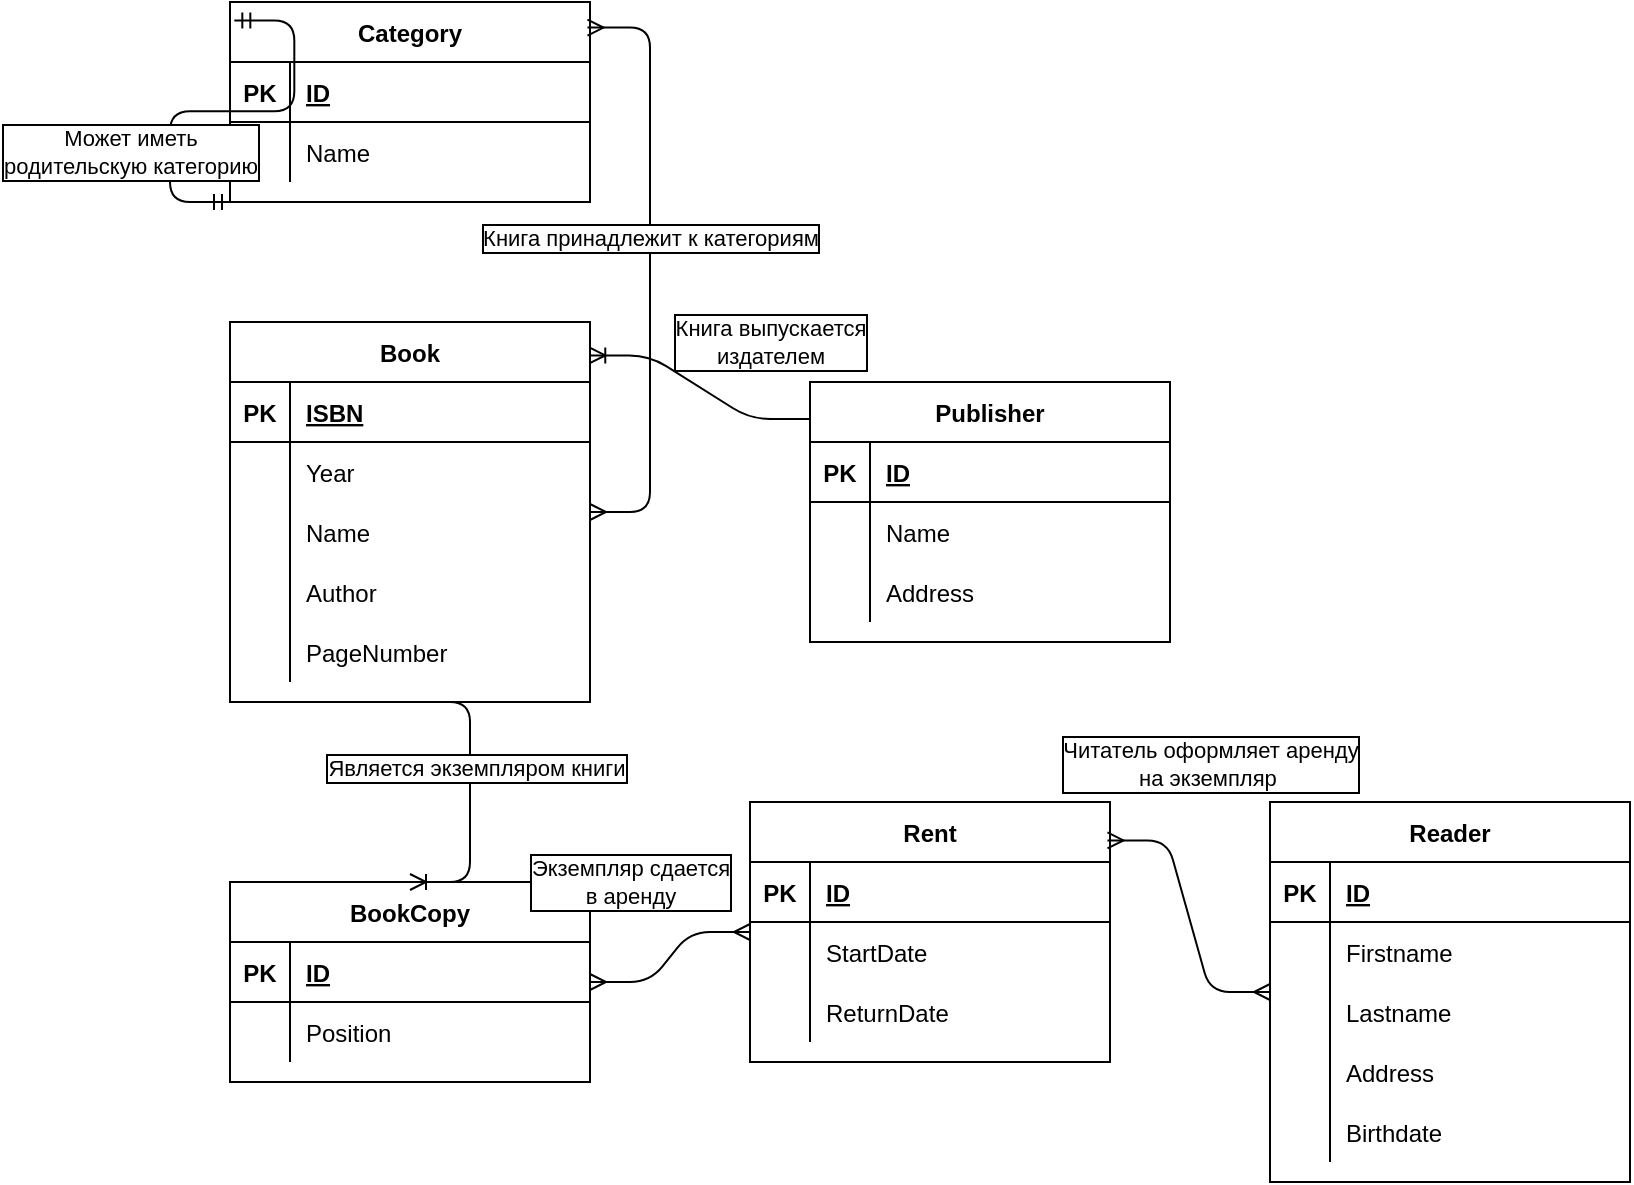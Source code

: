 <mxfile version="15.1.4"><diagram id="fRv5ucRg8gB5teLNOZXX" name="Page-1"><mxGraphModel dx="1825" dy="548" grid="1" gridSize="10" guides="1" tooltips="1" connect="1" arrows="1" fold="1" page="1" pageScale="1" pageWidth="827" pageHeight="1169" math="0" shadow="0"><root><mxCell id="0"/><mxCell id="1" parent="0"/><mxCell id="U3K3pvgV42ttMlWbdHDH-5" value="Book" style="shape=table;startSize=30;container=1;collapsible=1;childLayout=tableLayout;fixedRows=1;rowLines=0;fontStyle=1;align=center;resizeLast=1;" vertex="1" parent="1"><mxGeometry x="80" y="320" width="180" height="190" as="geometry"/></mxCell><mxCell id="U3K3pvgV42ttMlWbdHDH-6" value="" style="shape=partialRectangle;collapsible=0;dropTarget=0;pointerEvents=0;fillColor=none;top=0;left=0;bottom=1;right=0;points=[[0,0.5],[1,0.5]];portConstraint=eastwest;" vertex="1" parent="U3K3pvgV42ttMlWbdHDH-5"><mxGeometry y="30" width="180" height="30" as="geometry"/></mxCell><mxCell id="U3K3pvgV42ttMlWbdHDH-7" value="PK" style="shape=partialRectangle;connectable=0;fillColor=none;top=0;left=0;bottom=0;right=0;fontStyle=1;overflow=hidden;" vertex="1" parent="U3K3pvgV42ttMlWbdHDH-6"><mxGeometry width="30" height="30" as="geometry"/></mxCell><mxCell id="U3K3pvgV42ttMlWbdHDH-8" value="ISBN" style="shape=partialRectangle;connectable=0;fillColor=none;top=0;left=0;bottom=0;right=0;align=left;spacingLeft=6;fontStyle=5;overflow=hidden;" vertex="1" parent="U3K3pvgV42ttMlWbdHDH-6"><mxGeometry x="30" width="150" height="30" as="geometry"/></mxCell><mxCell id="U3K3pvgV42ttMlWbdHDH-9" value="" style="shape=partialRectangle;collapsible=0;dropTarget=0;pointerEvents=0;fillColor=none;top=0;left=0;bottom=0;right=0;points=[[0,0.5],[1,0.5]];portConstraint=eastwest;" vertex="1" parent="U3K3pvgV42ttMlWbdHDH-5"><mxGeometry y="60" width="180" height="30" as="geometry"/></mxCell><mxCell id="U3K3pvgV42ttMlWbdHDH-10" value="" style="shape=partialRectangle;connectable=0;fillColor=none;top=0;left=0;bottom=0;right=0;editable=1;overflow=hidden;" vertex="1" parent="U3K3pvgV42ttMlWbdHDH-9"><mxGeometry width="30" height="30" as="geometry"/></mxCell><mxCell id="U3K3pvgV42ttMlWbdHDH-11" value="Year" style="shape=partialRectangle;connectable=0;fillColor=none;top=0;left=0;bottom=0;right=0;align=left;spacingLeft=6;overflow=hidden;" vertex="1" parent="U3K3pvgV42ttMlWbdHDH-9"><mxGeometry x="30" width="150" height="30" as="geometry"/></mxCell><mxCell id="U3K3pvgV42ttMlWbdHDH-12" value="" style="shape=partialRectangle;collapsible=0;dropTarget=0;pointerEvents=0;fillColor=none;top=0;left=0;bottom=0;right=0;points=[[0,0.5],[1,0.5]];portConstraint=eastwest;" vertex="1" parent="U3K3pvgV42ttMlWbdHDH-5"><mxGeometry y="90" width="180" height="30" as="geometry"/></mxCell><mxCell id="U3K3pvgV42ttMlWbdHDH-13" value="" style="shape=partialRectangle;connectable=0;fillColor=none;top=0;left=0;bottom=0;right=0;editable=1;overflow=hidden;" vertex="1" parent="U3K3pvgV42ttMlWbdHDH-12"><mxGeometry width="30" height="30" as="geometry"/></mxCell><mxCell id="U3K3pvgV42ttMlWbdHDH-14" value="Name" style="shape=partialRectangle;connectable=0;fillColor=none;top=0;left=0;bottom=0;right=0;align=left;spacingLeft=6;overflow=hidden;" vertex="1" parent="U3K3pvgV42ttMlWbdHDH-12"><mxGeometry x="30" width="150" height="30" as="geometry"/></mxCell><mxCell id="U3K3pvgV42ttMlWbdHDH-15" value="" style="shape=partialRectangle;collapsible=0;dropTarget=0;pointerEvents=0;fillColor=none;top=0;left=0;bottom=0;right=0;points=[[0,0.5],[1,0.5]];portConstraint=eastwest;" vertex="1" parent="U3K3pvgV42ttMlWbdHDH-5"><mxGeometry y="120" width="180" height="30" as="geometry"/></mxCell><mxCell id="U3K3pvgV42ttMlWbdHDH-16" value="" style="shape=partialRectangle;connectable=0;fillColor=none;top=0;left=0;bottom=0;right=0;editable=1;overflow=hidden;" vertex="1" parent="U3K3pvgV42ttMlWbdHDH-15"><mxGeometry width="30" height="30" as="geometry"/></mxCell><mxCell id="U3K3pvgV42ttMlWbdHDH-17" value="Author" style="shape=partialRectangle;connectable=0;fillColor=none;top=0;left=0;bottom=0;right=0;align=left;spacingLeft=6;overflow=hidden;" vertex="1" parent="U3K3pvgV42ttMlWbdHDH-15"><mxGeometry x="30" width="150" height="30" as="geometry"/></mxCell><mxCell id="U3K3pvgV42ttMlWbdHDH-19" value="" style="shape=partialRectangle;collapsible=0;dropTarget=0;pointerEvents=0;fillColor=none;top=0;left=0;bottom=0;right=0;points=[[0,0.5],[1,0.5]];portConstraint=eastwest;" vertex="1" parent="U3K3pvgV42ttMlWbdHDH-5"><mxGeometry y="150" width="180" height="30" as="geometry"/></mxCell><mxCell id="U3K3pvgV42ttMlWbdHDH-20" value="" style="shape=partialRectangle;connectable=0;fillColor=none;top=0;left=0;bottom=0;right=0;editable=1;overflow=hidden;" vertex="1" parent="U3K3pvgV42ttMlWbdHDH-19"><mxGeometry width="30" height="30" as="geometry"/></mxCell><mxCell id="U3K3pvgV42ttMlWbdHDH-21" value="PageNumber" style="shape=partialRectangle;connectable=0;fillColor=none;top=0;left=0;bottom=0;right=0;align=left;spacingLeft=6;overflow=hidden;" vertex="1" parent="U3K3pvgV42ttMlWbdHDH-19"><mxGeometry x="30" width="150" height="30" as="geometry"/></mxCell><mxCell id="U3K3pvgV42ttMlWbdHDH-26" value="BookCopy" style="shape=table;startSize=30;container=1;collapsible=1;childLayout=tableLayout;fixedRows=1;rowLines=0;fontStyle=1;align=center;resizeLast=1;" vertex="1" parent="1"><mxGeometry x="80" y="600" width="180" height="100" as="geometry"/></mxCell><mxCell id="U3K3pvgV42ttMlWbdHDH-27" value="" style="shape=partialRectangle;collapsible=0;dropTarget=0;pointerEvents=0;fillColor=none;top=0;left=0;bottom=1;right=0;points=[[0,0.5],[1,0.5]];portConstraint=eastwest;" vertex="1" parent="U3K3pvgV42ttMlWbdHDH-26"><mxGeometry y="30" width="180" height="30" as="geometry"/></mxCell><mxCell id="U3K3pvgV42ttMlWbdHDH-28" value="PK" style="shape=partialRectangle;connectable=0;fillColor=none;top=0;left=0;bottom=0;right=0;fontStyle=1;overflow=hidden;" vertex="1" parent="U3K3pvgV42ttMlWbdHDH-27"><mxGeometry width="30" height="30" as="geometry"/></mxCell><mxCell id="U3K3pvgV42ttMlWbdHDH-29" value="ID" style="shape=partialRectangle;connectable=0;fillColor=none;top=0;left=0;bottom=0;right=0;align=left;spacingLeft=6;fontStyle=5;overflow=hidden;" vertex="1" parent="U3K3pvgV42ttMlWbdHDH-27"><mxGeometry x="30" width="150" height="30" as="geometry"/></mxCell><mxCell id="U3K3pvgV42ttMlWbdHDH-30" value="" style="shape=partialRectangle;collapsible=0;dropTarget=0;pointerEvents=0;fillColor=none;top=0;left=0;bottom=0;right=0;points=[[0,0.5],[1,0.5]];portConstraint=eastwest;" vertex="1" parent="U3K3pvgV42ttMlWbdHDH-26"><mxGeometry y="60" width="180" height="30" as="geometry"/></mxCell><mxCell id="U3K3pvgV42ttMlWbdHDH-31" value="" style="shape=partialRectangle;connectable=0;fillColor=none;top=0;left=0;bottom=0;right=0;editable=1;overflow=hidden;" vertex="1" parent="U3K3pvgV42ttMlWbdHDH-30"><mxGeometry width="30" height="30" as="geometry"/></mxCell><mxCell id="U3K3pvgV42ttMlWbdHDH-32" value="Position" style="shape=partialRectangle;connectable=0;fillColor=none;top=0;left=0;bottom=0;right=0;align=left;spacingLeft=6;overflow=hidden;" vertex="1" parent="U3K3pvgV42ttMlWbdHDH-30"><mxGeometry x="30" width="150" height="30" as="geometry"/></mxCell><mxCell id="U3K3pvgV42ttMlWbdHDH-39" value="Publisher" style="shape=table;startSize=30;container=1;collapsible=1;childLayout=tableLayout;fixedRows=1;rowLines=0;fontStyle=1;align=center;resizeLast=1;" vertex="1" parent="1"><mxGeometry x="370" y="350" width="180" height="130" as="geometry"/></mxCell><mxCell id="U3K3pvgV42ttMlWbdHDH-40" value="" style="shape=partialRectangle;collapsible=0;dropTarget=0;pointerEvents=0;fillColor=none;top=0;left=0;bottom=1;right=0;points=[[0,0.5],[1,0.5]];portConstraint=eastwest;" vertex="1" parent="U3K3pvgV42ttMlWbdHDH-39"><mxGeometry y="30" width="180" height="30" as="geometry"/></mxCell><mxCell id="U3K3pvgV42ttMlWbdHDH-41" value="PK" style="shape=partialRectangle;connectable=0;fillColor=none;top=0;left=0;bottom=0;right=0;fontStyle=1;overflow=hidden;" vertex="1" parent="U3K3pvgV42ttMlWbdHDH-40"><mxGeometry width="30" height="30" as="geometry"/></mxCell><mxCell id="U3K3pvgV42ttMlWbdHDH-42" value="ID" style="shape=partialRectangle;connectable=0;fillColor=none;top=0;left=0;bottom=0;right=0;align=left;spacingLeft=6;fontStyle=5;overflow=hidden;" vertex="1" parent="U3K3pvgV42ttMlWbdHDH-40"><mxGeometry x="30" width="150" height="30" as="geometry"/></mxCell><mxCell id="U3K3pvgV42ttMlWbdHDH-43" value="" style="shape=partialRectangle;collapsible=0;dropTarget=0;pointerEvents=0;fillColor=none;top=0;left=0;bottom=0;right=0;points=[[0,0.5],[1,0.5]];portConstraint=eastwest;" vertex="1" parent="U3K3pvgV42ttMlWbdHDH-39"><mxGeometry y="60" width="180" height="30" as="geometry"/></mxCell><mxCell id="U3K3pvgV42ttMlWbdHDH-44" value="" style="shape=partialRectangle;connectable=0;fillColor=none;top=0;left=0;bottom=0;right=0;editable=1;overflow=hidden;" vertex="1" parent="U3K3pvgV42ttMlWbdHDH-43"><mxGeometry width="30" height="30" as="geometry"/></mxCell><mxCell id="U3K3pvgV42ttMlWbdHDH-45" value="Name" style="shape=partialRectangle;connectable=0;fillColor=none;top=0;left=0;bottom=0;right=0;align=left;spacingLeft=6;overflow=hidden;" vertex="1" parent="U3K3pvgV42ttMlWbdHDH-43"><mxGeometry x="30" width="150" height="30" as="geometry"/></mxCell><mxCell id="U3K3pvgV42ttMlWbdHDH-46" value="" style="shape=partialRectangle;collapsible=0;dropTarget=0;pointerEvents=0;fillColor=none;top=0;left=0;bottom=0;right=0;points=[[0,0.5],[1,0.5]];portConstraint=eastwest;" vertex="1" parent="U3K3pvgV42ttMlWbdHDH-39"><mxGeometry y="90" width="180" height="30" as="geometry"/></mxCell><mxCell id="U3K3pvgV42ttMlWbdHDH-47" value="" style="shape=partialRectangle;connectable=0;fillColor=none;top=0;left=0;bottom=0;right=0;editable=1;overflow=hidden;" vertex="1" parent="U3K3pvgV42ttMlWbdHDH-46"><mxGeometry width="30" height="30" as="geometry"/></mxCell><mxCell id="U3K3pvgV42ttMlWbdHDH-48" value="Address" style="shape=partialRectangle;connectable=0;fillColor=none;top=0;left=0;bottom=0;right=0;align=left;spacingLeft=6;overflow=hidden;" vertex="1" parent="U3K3pvgV42ttMlWbdHDH-46"><mxGeometry x="30" width="150" height="30" as="geometry"/></mxCell><mxCell id="U3K3pvgV42ttMlWbdHDH-52" value="Category" style="shape=table;startSize=30;container=1;collapsible=1;childLayout=tableLayout;fixedRows=1;rowLines=0;fontStyle=1;align=center;resizeLast=1;" vertex="1" parent="1"><mxGeometry x="80" y="160" width="180" height="100" as="geometry"/></mxCell><mxCell id="U3K3pvgV42ttMlWbdHDH-53" value="" style="shape=partialRectangle;collapsible=0;dropTarget=0;pointerEvents=0;fillColor=none;top=0;left=0;bottom=1;right=0;points=[[0,0.5],[1,0.5]];portConstraint=eastwest;" vertex="1" parent="U3K3pvgV42ttMlWbdHDH-52"><mxGeometry y="30" width="180" height="30" as="geometry"/></mxCell><mxCell id="U3K3pvgV42ttMlWbdHDH-54" value="PK" style="shape=partialRectangle;connectable=0;fillColor=none;top=0;left=0;bottom=0;right=0;fontStyle=1;overflow=hidden;" vertex="1" parent="U3K3pvgV42ttMlWbdHDH-53"><mxGeometry width="30" height="30" as="geometry"/></mxCell><mxCell id="U3K3pvgV42ttMlWbdHDH-55" value="ID" style="shape=partialRectangle;connectable=0;fillColor=none;top=0;left=0;bottom=0;right=0;align=left;spacingLeft=6;fontStyle=5;overflow=hidden;" vertex="1" parent="U3K3pvgV42ttMlWbdHDH-53"><mxGeometry x="30" width="150" height="30" as="geometry"/></mxCell><mxCell id="U3K3pvgV42ttMlWbdHDH-56" value="" style="shape=partialRectangle;collapsible=0;dropTarget=0;pointerEvents=0;fillColor=none;top=0;left=0;bottom=0;right=0;points=[[0,0.5],[1,0.5]];portConstraint=eastwest;" vertex="1" parent="U3K3pvgV42ttMlWbdHDH-52"><mxGeometry y="60" width="180" height="30" as="geometry"/></mxCell><mxCell id="U3K3pvgV42ttMlWbdHDH-57" value="" style="shape=partialRectangle;connectable=0;fillColor=none;top=0;left=0;bottom=0;right=0;editable=1;overflow=hidden;" vertex="1" parent="U3K3pvgV42ttMlWbdHDH-56"><mxGeometry width="30" height="30" as="geometry"/></mxCell><mxCell id="U3K3pvgV42ttMlWbdHDH-58" value="Name" style="shape=partialRectangle;connectable=0;fillColor=none;top=0;left=0;bottom=0;right=0;align=left;spacingLeft=6;overflow=hidden;" vertex="1" parent="U3K3pvgV42ttMlWbdHDH-56"><mxGeometry x="30" width="150" height="30" as="geometry"/></mxCell><mxCell id="U3K3pvgV42ttMlWbdHDH-120" value="" style="edgeStyle=entityRelationEdgeStyle;fontSize=12;html=1;endArrow=ERmandOne;startArrow=ERmandOne;exitX=0.012;exitY=0.093;exitDx=0;exitDy=0;exitPerimeter=0;" edge="1" parent="U3K3pvgV42ttMlWbdHDH-52" source="U3K3pvgV42ttMlWbdHDH-52"><mxGeometry width="100" height="100" relative="1" as="geometry"><mxPoint x="60" y="50" as="sourcePoint"/><mxPoint y="100" as="targetPoint"/></mxGeometry></mxCell><mxCell id="U3K3pvgV42ttMlWbdHDH-121" value="Может иметь&lt;br&gt;родительскую категорию" style="edgeLabel;html=1;align=center;verticalAlign=middle;resizable=0;points=[];labelBorderColor=#000000;" vertex="1" connectable="0" parent="U3K3pvgV42ttMlWbdHDH-120"><mxGeometry x="-0.218" relative="1" as="geometry"><mxPoint x="-75" y="20" as="offset"/></mxGeometry></mxCell><mxCell id="U3K3pvgV42ttMlWbdHDH-65" value="Reader" style="shape=table;startSize=30;container=1;collapsible=1;childLayout=tableLayout;fixedRows=1;rowLines=0;fontStyle=1;align=center;resizeLast=1;" vertex="1" parent="1"><mxGeometry x="600" y="560" width="180" height="190" as="geometry"/></mxCell><mxCell id="U3K3pvgV42ttMlWbdHDH-66" value="" style="shape=partialRectangle;collapsible=0;dropTarget=0;pointerEvents=0;fillColor=none;top=0;left=0;bottom=1;right=0;points=[[0,0.5],[1,0.5]];portConstraint=eastwest;" vertex="1" parent="U3K3pvgV42ttMlWbdHDH-65"><mxGeometry y="30" width="180" height="30" as="geometry"/></mxCell><mxCell id="U3K3pvgV42ttMlWbdHDH-67" value="PK" style="shape=partialRectangle;connectable=0;fillColor=none;top=0;left=0;bottom=0;right=0;fontStyle=1;overflow=hidden;" vertex="1" parent="U3K3pvgV42ttMlWbdHDH-66"><mxGeometry width="30" height="30" as="geometry"/></mxCell><mxCell id="U3K3pvgV42ttMlWbdHDH-68" value="ID" style="shape=partialRectangle;connectable=0;fillColor=none;top=0;left=0;bottom=0;right=0;align=left;spacingLeft=6;fontStyle=5;overflow=hidden;" vertex="1" parent="U3K3pvgV42ttMlWbdHDH-66"><mxGeometry x="30" width="150" height="30" as="geometry"/></mxCell><mxCell id="U3K3pvgV42ttMlWbdHDH-69" value="" style="shape=partialRectangle;collapsible=0;dropTarget=0;pointerEvents=0;fillColor=none;top=0;left=0;bottom=0;right=0;points=[[0,0.5],[1,0.5]];portConstraint=eastwest;" vertex="1" parent="U3K3pvgV42ttMlWbdHDH-65"><mxGeometry y="60" width="180" height="30" as="geometry"/></mxCell><mxCell id="U3K3pvgV42ttMlWbdHDH-70" value="" style="shape=partialRectangle;connectable=0;fillColor=none;top=0;left=0;bottom=0;right=0;editable=1;overflow=hidden;" vertex="1" parent="U3K3pvgV42ttMlWbdHDH-69"><mxGeometry width="30" height="30" as="geometry"/></mxCell><mxCell id="U3K3pvgV42ttMlWbdHDH-71" value="Firstname" style="shape=partialRectangle;connectable=0;fillColor=none;top=0;left=0;bottom=0;right=0;align=left;spacingLeft=6;overflow=hidden;" vertex="1" parent="U3K3pvgV42ttMlWbdHDH-69"><mxGeometry x="30" width="150" height="30" as="geometry"/></mxCell><mxCell id="U3K3pvgV42ttMlWbdHDH-72" value="" style="shape=partialRectangle;collapsible=0;dropTarget=0;pointerEvents=0;fillColor=none;top=0;left=0;bottom=0;right=0;points=[[0,0.5],[1,0.5]];portConstraint=eastwest;" vertex="1" parent="U3K3pvgV42ttMlWbdHDH-65"><mxGeometry y="90" width="180" height="30" as="geometry"/></mxCell><mxCell id="U3K3pvgV42ttMlWbdHDH-73" value="" style="shape=partialRectangle;connectable=0;fillColor=none;top=0;left=0;bottom=0;right=0;editable=1;overflow=hidden;" vertex="1" parent="U3K3pvgV42ttMlWbdHDH-72"><mxGeometry width="30" height="30" as="geometry"/></mxCell><mxCell id="U3K3pvgV42ttMlWbdHDH-74" value="Lastname" style="shape=partialRectangle;connectable=0;fillColor=none;top=0;left=0;bottom=0;right=0;align=left;spacingLeft=6;overflow=hidden;" vertex="1" parent="U3K3pvgV42ttMlWbdHDH-72"><mxGeometry x="30" width="150" height="30" as="geometry"/></mxCell><mxCell id="U3K3pvgV42ttMlWbdHDH-75" value="" style="shape=partialRectangle;collapsible=0;dropTarget=0;pointerEvents=0;fillColor=none;top=0;left=0;bottom=0;right=0;points=[[0,0.5],[1,0.5]];portConstraint=eastwest;" vertex="1" parent="U3K3pvgV42ttMlWbdHDH-65"><mxGeometry y="120" width="180" height="30" as="geometry"/></mxCell><mxCell id="U3K3pvgV42ttMlWbdHDH-76" value="" style="shape=partialRectangle;connectable=0;fillColor=none;top=0;left=0;bottom=0;right=0;editable=1;overflow=hidden;" vertex="1" parent="U3K3pvgV42ttMlWbdHDH-75"><mxGeometry width="30" height="30" as="geometry"/></mxCell><mxCell id="U3K3pvgV42ttMlWbdHDH-77" value="Address" style="shape=partialRectangle;connectable=0;fillColor=none;top=0;left=0;bottom=0;right=0;align=left;spacingLeft=6;overflow=hidden;" vertex="1" parent="U3K3pvgV42ttMlWbdHDH-75"><mxGeometry x="30" width="150" height="30" as="geometry"/></mxCell><mxCell id="U3K3pvgV42ttMlWbdHDH-78" value="" style="shape=partialRectangle;collapsible=0;dropTarget=0;pointerEvents=0;fillColor=none;top=0;left=0;bottom=0;right=0;points=[[0,0.5],[1,0.5]];portConstraint=eastwest;" vertex="1" parent="U3K3pvgV42ttMlWbdHDH-65"><mxGeometry y="150" width="180" height="30" as="geometry"/></mxCell><mxCell id="U3K3pvgV42ttMlWbdHDH-79" value="" style="shape=partialRectangle;connectable=0;fillColor=none;top=0;left=0;bottom=0;right=0;editable=1;overflow=hidden;" vertex="1" parent="U3K3pvgV42ttMlWbdHDH-78"><mxGeometry width="30" height="30" as="geometry"/></mxCell><mxCell id="U3K3pvgV42ttMlWbdHDH-80" value="Birthdate" style="shape=partialRectangle;connectable=0;fillColor=none;top=0;left=0;bottom=0;right=0;align=left;spacingLeft=6;overflow=hidden;" vertex="1" parent="U3K3pvgV42ttMlWbdHDH-78"><mxGeometry x="30" width="150" height="30" as="geometry"/></mxCell><mxCell id="U3K3pvgV42ttMlWbdHDH-81" value="Rent" style="shape=table;startSize=30;container=1;collapsible=1;childLayout=tableLayout;fixedRows=1;rowLines=0;fontStyle=1;align=center;resizeLast=1;" vertex="1" parent="1"><mxGeometry x="340" y="560" width="180" height="130" as="geometry"/></mxCell><mxCell id="U3K3pvgV42ttMlWbdHDH-82" value="" style="shape=partialRectangle;collapsible=0;dropTarget=0;pointerEvents=0;fillColor=none;top=0;left=0;bottom=1;right=0;points=[[0,0.5],[1,0.5]];portConstraint=eastwest;" vertex="1" parent="U3K3pvgV42ttMlWbdHDH-81"><mxGeometry y="30" width="180" height="30" as="geometry"/></mxCell><mxCell id="U3K3pvgV42ttMlWbdHDH-83" value="PK" style="shape=partialRectangle;connectable=0;fillColor=none;top=0;left=0;bottom=0;right=0;fontStyle=1;overflow=hidden;" vertex="1" parent="U3K3pvgV42ttMlWbdHDH-82"><mxGeometry width="30" height="30" as="geometry"/></mxCell><mxCell id="U3K3pvgV42ttMlWbdHDH-84" value="ID" style="shape=partialRectangle;connectable=0;fillColor=none;top=0;left=0;bottom=0;right=0;align=left;spacingLeft=6;fontStyle=5;overflow=hidden;" vertex="1" parent="U3K3pvgV42ttMlWbdHDH-82"><mxGeometry x="30" width="150" height="30" as="geometry"/></mxCell><mxCell id="U3K3pvgV42ttMlWbdHDH-99" value="" style="shape=partialRectangle;collapsible=0;dropTarget=0;pointerEvents=0;fillColor=none;top=0;left=0;bottom=0;right=0;points=[[0,0.5],[1,0.5]];portConstraint=eastwest;" vertex="1" parent="U3K3pvgV42ttMlWbdHDH-81"><mxGeometry y="60" width="180" height="30" as="geometry"/></mxCell><mxCell id="U3K3pvgV42ttMlWbdHDH-100" value="" style="shape=partialRectangle;connectable=0;fillColor=none;top=0;left=0;bottom=0;right=0;editable=1;overflow=hidden;" vertex="1" parent="U3K3pvgV42ttMlWbdHDH-99"><mxGeometry width="30" height="30" as="geometry"/></mxCell><mxCell id="U3K3pvgV42ttMlWbdHDH-101" value="StartDate" style="shape=partialRectangle;connectable=0;fillColor=none;top=0;left=0;bottom=0;right=0;align=left;spacingLeft=6;overflow=hidden;" vertex="1" parent="U3K3pvgV42ttMlWbdHDH-99"><mxGeometry x="30" width="150" height="30" as="geometry"/></mxCell><mxCell id="U3K3pvgV42ttMlWbdHDH-85" value="" style="shape=partialRectangle;collapsible=0;dropTarget=0;pointerEvents=0;fillColor=none;top=0;left=0;bottom=0;right=0;points=[[0,0.5],[1,0.5]];portConstraint=eastwest;" vertex="1" parent="U3K3pvgV42ttMlWbdHDH-81"><mxGeometry y="90" width="180" height="30" as="geometry"/></mxCell><mxCell id="U3K3pvgV42ttMlWbdHDH-86" value="" style="shape=partialRectangle;connectable=0;fillColor=none;top=0;left=0;bottom=0;right=0;editable=1;overflow=hidden;" vertex="1" parent="U3K3pvgV42ttMlWbdHDH-85"><mxGeometry width="30" height="30" as="geometry"/></mxCell><mxCell id="U3K3pvgV42ttMlWbdHDH-87" value="ReturnDate" style="shape=partialRectangle;connectable=0;fillColor=none;top=0;left=0;bottom=0;right=0;align=left;spacingLeft=6;overflow=hidden;" vertex="1" parent="U3K3pvgV42ttMlWbdHDH-85"><mxGeometry x="30" width="150" height="30" as="geometry"/></mxCell><mxCell id="U3K3pvgV42ttMlWbdHDH-94" value="" style="edgeStyle=entityRelationEdgeStyle;fontSize=12;html=1;endArrow=ERoneToMany;entryX=0.998;entryY=0.088;entryDx=0;entryDy=0;entryPerimeter=0;exitX=0;exitY=0.142;exitDx=0;exitDy=0;exitPerimeter=0;" edge="1" parent="1" source="U3K3pvgV42ttMlWbdHDH-39" target="U3K3pvgV42ttMlWbdHDH-5"><mxGeometry width="100" height="100" relative="1" as="geometry"><mxPoint x="580" y="460" as="sourcePoint"/><mxPoint x="258.74" y="522.41" as="targetPoint"/></mxGeometry></mxCell><mxCell id="U3K3pvgV42ttMlWbdHDH-124" value="Книга выпускается&lt;br&gt;издателем" style="edgeLabel;html=1;align=center;verticalAlign=middle;resizable=0;points=[];labelBackgroundColor=#FFFFFF;labelBorderColor=#000000;" vertex="1" connectable="0" parent="U3K3pvgV42ttMlWbdHDH-94"><mxGeometry x="-0.004" y="1" relative="1" as="geometry"><mxPoint x="35" y="-24" as="offset"/></mxGeometry></mxCell><mxCell id="U3K3pvgV42ttMlWbdHDH-102" value="" style="edgeStyle=entityRelationEdgeStyle;fontSize=12;html=1;endArrow=ERmany;startArrow=ERmany;entryX=0.993;entryY=0.128;entryDx=0;entryDy=0;entryPerimeter=0;" edge="1" parent="1" target="U3K3pvgV42ttMlWbdHDH-52"><mxGeometry width="100" height="100" relative="1" as="geometry"><mxPoint x="260" y="415" as="sourcePoint"/><mxPoint x="170" y="180" as="targetPoint"/></mxGeometry></mxCell><mxCell id="U3K3pvgV42ttMlWbdHDH-122" value="Книга принадлежит к категориям" style="edgeLabel;html=1;align=center;verticalAlign=middle;resizable=0;points=[];labelBorderColor=#000000;spacingTop=0;" vertex="1" connectable="0" parent="U3K3pvgV42ttMlWbdHDH-102"><mxGeometry x="0.099" relative="1" as="geometry"><mxPoint as="offset"/></mxGeometry></mxCell><mxCell id="U3K3pvgV42ttMlWbdHDH-98" value="" style="edgeStyle=entityRelationEdgeStyle;fontSize=12;html=1;endArrow=ERoneToMany;exitX=0.5;exitY=1;exitDx=0;exitDy=0;entryX=0.5;entryY=0;entryDx=0;entryDy=0;" edge="1" parent="1" source="U3K3pvgV42ttMlWbdHDH-5" target="U3K3pvgV42ttMlWbdHDH-26"><mxGeometry width="100" height="100" relative="1" as="geometry"><mxPoint x="300" y="600" as="sourcePoint"/><mxPoint x="160" y="630" as="targetPoint"/></mxGeometry></mxCell><mxCell id="U3K3pvgV42ttMlWbdHDH-125" value="Является экземпляром книги" style="edgeLabel;html=1;align=center;verticalAlign=middle;resizable=0;points=[];labelBorderColor=#000000;" vertex="1" connectable="0" parent="U3K3pvgV42ttMlWbdHDH-98"><mxGeometry x="-0.167" y="3" relative="1" as="geometry"><mxPoint as="offset"/></mxGeometry></mxCell><mxCell id="U3K3pvgV42ttMlWbdHDH-103" value="" style="edgeStyle=entityRelationEdgeStyle;fontSize=12;html=1;endArrow=ERmany;startArrow=ERmany;" edge="1" parent="1" source="U3K3pvgV42ttMlWbdHDH-26" target="U3K3pvgV42ttMlWbdHDH-81"><mxGeometry width="100" height="100" relative="1" as="geometry"><mxPoint x="290" y="640" as="sourcePoint"/><mxPoint x="390" y="540" as="targetPoint"/></mxGeometry></mxCell><mxCell id="U3K3pvgV42ttMlWbdHDH-127" value="Экземпляр сдается&lt;br&gt;в аренду" style="edgeLabel;html=1;align=center;verticalAlign=middle;resizable=0;points=[];labelBorderColor=#000000;" vertex="1" connectable="0" parent="U3K3pvgV42ttMlWbdHDH-103"><mxGeometry x="-0.08" y="2" relative="1" as="geometry"><mxPoint x="-16" y="-39" as="offset"/></mxGeometry></mxCell><mxCell id="U3K3pvgV42ttMlWbdHDH-104" value="" style="edgeStyle=entityRelationEdgeStyle;fontSize=12;html=1;endArrow=ERmany;startArrow=ERmany;exitX=0.993;exitY=0.148;exitDx=0;exitDy=0;exitPerimeter=0;" edge="1" parent="1" source="U3K3pvgV42ttMlWbdHDH-81" target="U3K3pvgV42ttMlWbdHDH-65"><mxGeometry width="100" height="100" relative="1" as="geometry"><mxPoint x="470" y="590" as="sourcePoint"/><mxPoint x="570" y="490" as="targetPoint"/></mxGeometry></mxCell><mxCell id="U3K3pvgV42ttMlWbdHDH-126" value="Читатель оформляет аренду&lt;br&gt;на экземпляр&amp;nbsp;" style="edgeLabel;html=1;align=center;verticalAlign=middle;resizable=0;points=[];labelBorderColor=#000000;" vertex="1" connectable="0" parent="U3K3pvgV42ttMlWbdHDH-104"><mxGeometry x="-0.171" y="3" relative="1" as="geometry"><mxPoint x="11" y="-64" as="offset"/></mxGeometry></mxCell></root></mxGraphModel></diagram></mxfile>